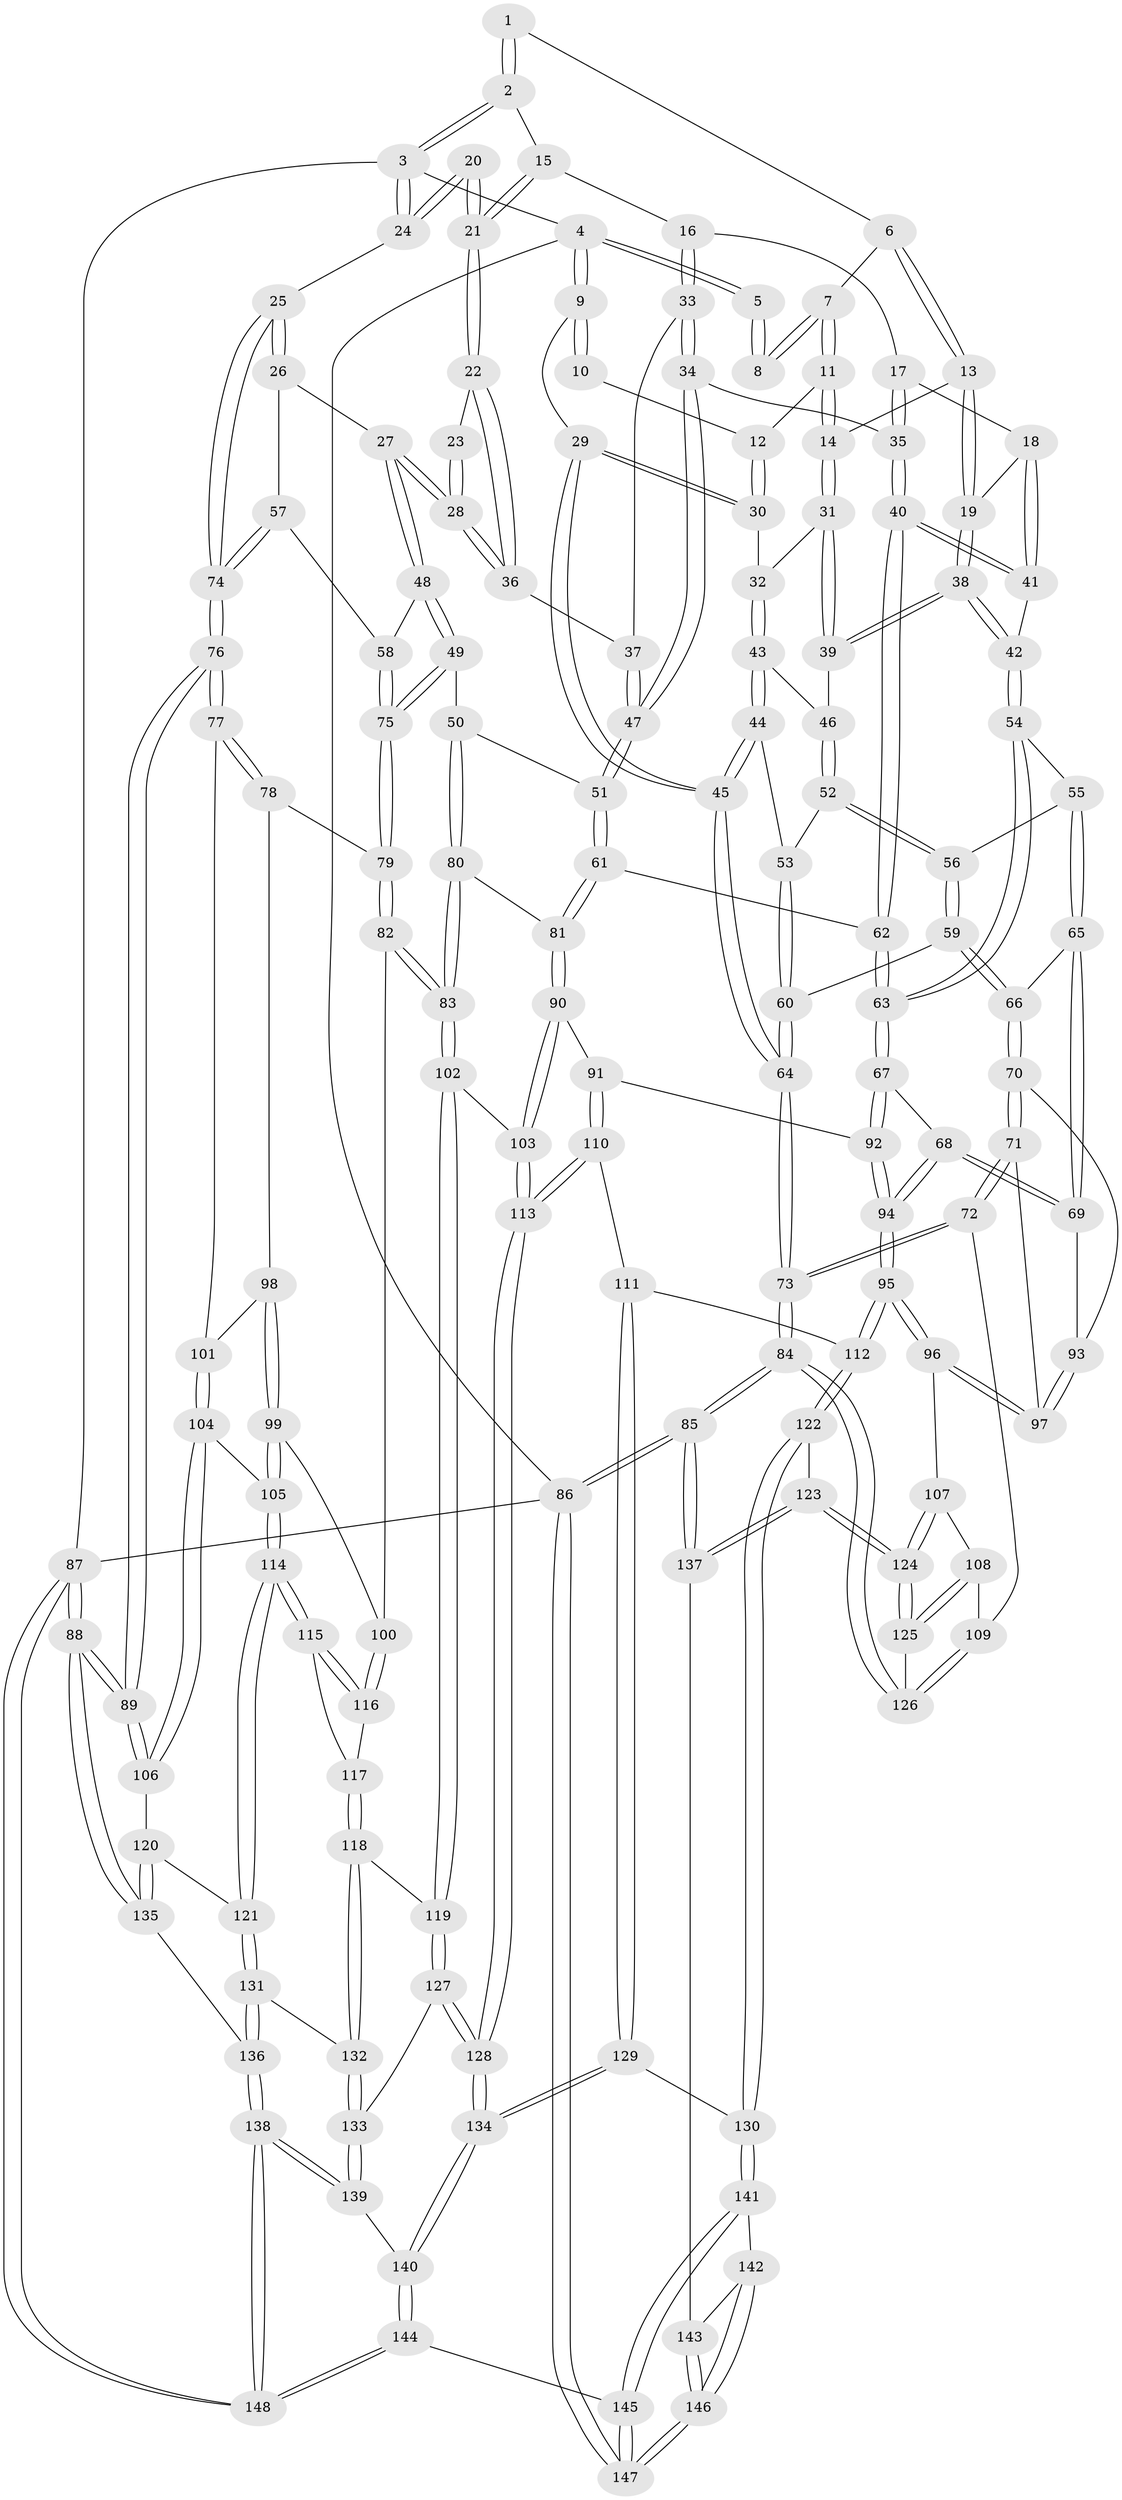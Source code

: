 // Generated by graph-tools (version 1.1) at 2025/01/03/09/25 05:01:33]
// undirected, 148 vertices, 367 edges
graph export_dot {
graph [start="1"]
  node [color=gray90,style=filled];
  1 [pos="+0.33195097936299794+0"];
  2 [pos="+0.5784931115819985+0"];
  3 [pos="+1+0"];
  4 [pos="+0+0"];
  5 [pos="+0.283960654107244+0"];
  6 [pos="+0.2513125275893293+0.06706598855170783"];
  7 [pos="+0.1921625853305047+0.06924909690432057"];
  8 [pos="+0.16481589024991625+0.04126161812497228"];
  9 [pos="+0+0"];
  10 [pos="+0.13975115317965575+0.04257499576821675"];
  11 [pos="+0.1572876881846623+0.13727066343290295"];
  12 [pos="+0.13698730977288312+0.13181121557602707"];
  13 [pos="+0.2881945791925862+0.14143231892762087"];
  14 [pos="+0.17070248688466452+0.1527480217527748"];
  15 [pos="+0.5815223044546162+0"];
  16 [pos="+0.5764220930947234+0"];
  17 [pos="+0.4686879984305758+0.06636827681028708"];
  18 [pos="+0.42257414477258387+0.10962204665793984"];
  19 [pos="+0.3080496558347794+0.1562194733913274"];
  20 [pos="+0.9320305539103572+0.06351902049270161"];
  21 [pos="+0.7233296169504809+0.08101358170715242"];
  22 [pos="+0.7586404318632386+0.1478480107528786"];
  23 [pos="+0.8935003084969805+0.1247134112552051"];
  24 [pos="+1+0"];
  25 [pos="+1+0.19231419031683283"];
  26 [pos="+1+0.2542992009461541"];
  27 [pos="+0.9386122202925044+0.25639870225284905"];
  28 [pos="+0.9309730919479104+0.2528472933296555"];
  29 [pos="+0+0"];
  30 [pos="+0.05187074670198863+0.12861940334462257"];
  31 [pos="+0.16655948337434226+0.22819621122297892"];
  32 [pos="+0.11510648193710885+0.22833765901761535"];
  33 [pos="+0.5853326232111055+0.21672863357730482"];
  34 [pos="+0.58246059043061+0.2639210108771746"];
  35 [pos="+0.5010996578129433+0.32052332892801383"];
  36 [pos="+0.778665421832647+0.21911224204823043"];
  37 [pos="+0.7748014000718431+0.22553603828885782"];
  38 [pos="+0.27446176821246854+0.30982006348136076"];
  39 [pos="+0.2236284603675779+0.2893501341132593"];
  40 [pos="+0.48397796369021506+0.33879200811980376"];
  41 [pos="+0.423231395438834+0.2199363969708504"];
  42 [pos="+0.2757355077665532+0.3120542757074701"];
  43 [pos="+0.08616709077078523+0.2546263447423462"];
  44 [pos="+0+0.19855741683824119"];
  45 [pos="+0+0.13620264985945796"];
  46 [pos="+0.09775271878554158+0.3258816988854583"];
  47 [pos="+0.7193142488169382+0.3319560390341195"];
  48 [pos="+0.8797999837876286+0.3561396584674455"];
  49 [pos="+0.7485939030247579+0.4002153221637837"];
  50 [pos="+0.7425098998728566+0.397764460013086"];
  51 [pos="+0.7237320824341976+0.36990487538733535"];
  52 [pos="+0.07895796132813257+0.3493764685066556"];
  53 [pos="+0.06713125194575158+0.34934099517607176"];
  54 [pos="+0.2812919041169167+0.326291555892421"];
  55 [pos="+0.14393623602319142+0.4130516023082909"];
  56 [pos="+0.11029237847177607+0.3983468092676845"];
  57 [pos="+0.93088771224463+0.4457138976998257"];
  58 [pos="+0.9301243042678008+0.44585727103605904"];
  59 [pos="+0.05898953269081018+0.4601097124798869"];
  60 [pos="+0+0.4433615173517348"];
  61 [pos="+0.49818289008766975+0.44040669564990026"];
  62 [pos="+0.4521615615238557+0.4089533216402051"];
  63 [pos="+0.36492295174060724+0.4226548503099907"];
  64 [pos="+0+0.4979854765749754"];
  65 [pos="+0.16193044151293173+0.4984830087431212"];
  66 [pos="+0.09865709823907223+0.5199975796192526"];
  67 [pos="+0.3322761488361341+0.484050953588216"];
  68 [pos="+0.25080683108393154+0.5277574803928705"];
  69 [pos="+0.23117048127688214+0.5257356320340997"];
  70 [pos="+0.07241435794431268+0.5609746605430868"];
  71 [pos="+0.05466937766012689+0.5842327487973795"];
  72 [pos="+0+0.599393564575225"];
  73 [pos="+0+0.588039831476964"];
  74 [pos="+1+0.4950615967877192"];
  75 [pos="+0.8572015677069446+0.5081856554546459"];
  76 [pos="+1+0.569657200841197"];
  77 [pos="+1+0.5773246330602616"];
  78 [pos="+0.8932544118445186+0.5568357295284337"];
  79 [pos="+0.8576535656873587+0.5188803162170972"];
  80 [pos="+0.6609102342674068+0.5599949708995605"];
  81 [pos="+0.5373427467317403+0.5058936865998249"];
  82 [pos="+0.7371615059565452+0.6260261134445811"];
  83 [pos="+0.6928331718667191+0.628005785224453"];
  84 [pos="+0+1"];
  85 [pos="+0+1"];
  86 [pos="+0+1"];
  87 [pos="+1+1"];
  88 [pos="+1+1"];
  89 [pos="+1+0.7087975098651561"];
  90 [pos="+0.5030404259306498+0.6059444510583851"];
  91 [pos="+0.39614770181875564+0.6393453851015675"];
  92 [pos="+0.3828699182051276+0.6211721908581928"];
  93 [pos="+0.17045532766044535+0.5800469013863429"];
  94 [pos="+0.23091851110361272+0.6711886883159442"];
  95 [pos="+0.22339469212174634+0.6878666051759094"];
  96 [pos="+0.1306376822499102+0.674285495481518"];
  97 [pos="+0.11877666644004566+0.6497956376418432"];
  98 [pos="+0.8936496892588022+0.5881715104834528"];
  99 [pos="+0.8361601542218784+0.6750576730180821"];
  100 [pos="+0.7900979077582966+0.6623137428613523"];
  101 [pos="+0.9248798435064286+0.6505636392838491"];
  102 [pos="+0.6734580135575516+0.6603299074550484"];
  103 [pos="+0.5617631056436838+0.6964744891274848"];
  104 [pos="+0.9233911885687032+0.6655873527711885"];
  105 [pos="+0.8466707078439287+0.6841091162570586"];
  106 [pos="+0.9823964466696951+0.7437406982587684"];
  107 [pos="+0.1180682833544929+0.6912094813559498"];
  108 [pos="+0.06680165041443867+0.7192779979767141"];
  109 [pos="+0.05026178731008197+0.7171296905393666"];
  110 [pos="+0.39709689333650366+0.7390344656152169"];
  111 [pos="+0.28076108506786007+0.7354417098458126"];
  112 [pos="+0.24332104087773862+0.7251573982163023"];
  113 [pos="+0.4693397837114659+0.8291683798221254"];
  114 [pos="+0.8830089355416335+0.7966616896704278"];
  115 [pos="+0.82575419843596+0.7809710855201187"];
  116 [pos="+0.7903767447555915+0.6947799214408233"];
  117 [pos="+0.7740370922680883+0.7754218161182054"];
  118 [pos="+0.736021237681853+0.7842903265409509"];
  119 [pos="+0.6957902934194392+0.7596188705893977"];
  120 [pos="+0.8913741061543984+0.8040018989628666"];
  121 [pos="+0.8907419447757847+0.8039016802553215"];
  122 [pos="+0.17931949220528284+0.8543373090995039"];
  123 [pos="+0.15728850364116934+0.8611106864662168"];
  124 [pos="+0.13940695825591826+0.8336668478946871"];
  125 [pos="+0.06788274561258754+0.7818813509192624"];
  126 [pos="+0+0.8201551777787607"];
  127 [pos="+0.6226935571743957+0.8416706567795432"];
  128 [pos="+0.4703857377414861+0.8370235490004341"];
  129 [pos="+0.3048056322155705+0.8952771503224697"];
  130 [pos="+0.2921998563638631+0.8981302294538118"];
  131 [pos="+0.8027176322593488+0.8855417114232003"];
  132 [pos="+0.7521234013829987+0.8629161789794707"];
  133 [pos="+0.6785380823123246+0.9015527395506843"];
  134 [pos="+0.4499003067689277+0.8908994252644539"];
  135 [pos="+0.9508985064440021+0.9108970421832113"];
  136 [pos="+0.8113198182707458+0.9574821701327225"];
  137 [pos="+0.12919566331124463+0.8949907624559716"];
  138 [pos="+0.7609178450599734+1"];
  139 [pos="+0.6787022283038509+0.9304311820086342"];
  140 [pos="+0.47093637928709264+0.9859925443985555"];
  141 [pos="+0.2778560781250961+0.9377874333820799"];
  142 [pos="+0.23270166243837703+1"];
  143 [pos="+0.1397972234060167+0.9085913785509381"];
  144 [pos="+0.4814292940230543+1"];
  145 [pos="+0.41624482521727024+1"];
  146 [pos="+0.22474918979825356+1"];
  147 [pos="+0.2234883885782863+1"];
  148 [pos="+0.7656248016694966+1"];
  1 -- 2;
  1 -- 2;
  1 -- 6;
  2 -- 3;
  2 -- 3;
  2 -- 15;
  3 -- 4;
  3 -- 24;
  3 -- 24;
  3 -- 87;
  4 -- 5;
  4 -- 5;
  4 -- 9;
  4 -- 9;
  4 -- 86;
  5 -- 8;
  5 -- 8;
  6 -- 7;
  6 -- 13;
  6 -- 13;
  7 -- 8;
  7 -- 8;
  7 -- 11;
  7 -- 11;
  9 -- 10;
  9 -- 10;
  9 -- 29;
  10 -- 12;
  11 -- 12;
  11 -- 14;
  11 -- 14;
  12 -- 30;
  12 -- 30;
  13 -- 14;
  13 -- 19;
  13 -- 19;
  14 -- 31;
  14 -- 31;
  15 -- 16;
  15 -- 21;
  15 -- 21;
  16 -- 17;
  16 -- 33;
  16 -- 33;
  17 -- 18;
  17 -- 35;
  17 -- 35;
  18 -- 19;
  18 -- 41;
  18 -- 41;
  19 -- 38;
  19 -- 38;
  20 -- 21;
  20 -- 21;
  20 -- 24;
  20 -- 24;
  21 -- 22;
  21 -- 22;
  22 -- 23;
  22 -- 36;
  22 -- 36;
  23 -- 28;
  23 -- 28;
  24 -- 25;
  25 -- 26;
  25 -- 26;
  25 -- 74;
  25 -- 74;
  26 -- 27;
  26 -- 57;
  27 -- 28;
  27 -- 28;
  27 -- 48;
  27 -- 48;
  28 -- 36;
  28 -- 36;
  29 -- 30;
  29 -- 30;
  29 -- 45;
  29 -- 45;
  30 -- 32;
  31 -- 32;
  31 -- 39;
  31 -- 39;
  32 -- 43;
  32 -- 43;
  33 -- 34;
  33 -- 34;
  33 -- 37;
  34 -- 35;
  34 -- 47;
  34 -- 47;
  35 -- 40;
  35 -- 40;
  36 -- 37;
  37 -- 47;
  37 -- 47;
  38 -- 39;
  38 -- 39;
  38 -- 42;
  38 -- 42;
  39 -- 46;
  40 -- 41;
  40 -- 41;
  40 -- 62;
  40 -- 62;
  41 -- 42;
  42 -- 54;
  42 -- 54;
  43 -- 44;
  43 -- 44;
  43 -- 46;
  44 -- 45;
  44 -- 45;
  44 -- 53;
  45 -- 64;
  45 -- 64;
  46 -- 52;
  46 -- 52;
  47 -- 51;
  47 -- 51;
  48 -- 49;
  48 -- 49;
  48 -- 58;
  49 -- 50;
  49 -- 75;
  49 -- 75;
  50 -- 51;
  50 -- 80;
  50 -- 80;
  51 -- 61;
  51 -- 61;
  52 -- 53;
  52 -- 56;
  52 -- 56;
  53 -- 60;
  53 -- 60;
  54 -- 55;
  54 -- 63;
  54 -- 63;
  55 -- 56;
  55 -- 65;
  55 -- 65;
  56 -- 59;
  56 -- 59;
  57 -- 58;
  57 -- 74;
  57 -- 74;
  58 -- 75;
  58 -- 75;
  59 -- 60;
  59 -- 66;
  59 -- 66;
  60 -- 64;
  60 -- 64;
  61 -- 62;
  61 -- 81;
  61 -- 81;
  62 -- 63;
  62 -- 63;
  63 -- 67;
  63 -- 67;
  64 -- 73;
  64 -- 73;
  65 -- 66;
  65 -- 69;
  65 -- 69;
  66 -- 70;
  66 -- 70;
  67 -- 68;
  67 -- 92;
  67 -- 92;
  68 -- 69;
  68 -- 69;
  68 -- 94;
  68 -- 94;
  69 -- 93;
  70 -- 71;
  70 -- 71;
  70 -- 93;
  71 -- 72;
  71 -- 72;
  71 -- 97;
  72 -- 73;
  72 -- 73;
  72 -- 109;
  73 -- 84;
  73 -- 84;
  74 -- 76;
  74 -- 76;
  75 -- 79;
  75 -- 79;
  76 -- 77;
  76 -- 77;
  76 -- 89;
  76 -- 89;
  77 -- 78;
  77 -- 78;
  77 -- 101;
  78 -- 79;
  78 -- 98;
  79 -- 82;
  79 -- 82;
  80 -- 81;
  80 -- 83;
  80 -- 83;
  81 -- 90;
  81 -- 90;
  82 -- 83;
  82 -- 83;
  82 -- 100;
  83 -- 102;
  83 -- 102;
  84 -- 85;
  84 -- 85;
  84 -- 126;
  84 -- 126;
  85 -- 86;
  85 -- 86;
  85 -- 137;
  85 -- 137;
  86 -- 147;
  86 -- 147;
  86 -- 87;
  87 -- 88;
  87 -- 88;
  87 -- 148;
  87 -- 148;
  88 -- 89;
  88 -- 89;
  88 -- 135;
  88 -- 135;
  89 -- 106;
  89 -- 106;
  90 -- 91;
  90 -- 103;
  90 -- 103;
  91 -- 92;
  91 -- 110;
  91 -- 110;
  92 -- 94;
  92 -- 94;
  93 -- 97;
  93 -- 97;
  94 -- 95;
  94 -- 95;
  95 -- 96;
  95 -- 96;
  95 -- 112;
  95 -- 112;
  96 -- 97;
  96 -- 97;
  96 -- 107;
  98 -- 99;
  98 -- 99;
  98 -- 101;
  99 -- 100;
  99 -- 105;
  99 -- 105;
  100 -- 116;
  100 -- 116;
  101 -- 104;
  101 -- 104;
  102 -- 103;
  102 -- 119;
  102 -- 119;
  103 -- 113;
  103 -- 113;
  104 -- 105;
  104 -- 106;
  104 -- 106;
  105 -- 114;
  105 -- 114;
  106 -- 120;
  107 -- 108;
  107 -- 124;
  107 -- 124;
  108 -- 109;
  108 -- 125;
  108 -- 125;
  109 -- 126;
  109 -- 126;
  110 -- 111;
  110 -- 113;
  110 -- 113;
  111 -- 112;
  111 -- 129;
  111 -- 129;
  112 -- 122;
  112 -- 122;
  113 -- 128;
  113 -- 128;
  114 -- 115;
  114 -- 115;
  114 -- 121;
  114 -- 121;
  115 -- 116;
  115 -- 116;
  115 -- 117;
  116 -- 117;
  117 -- 118;
  117 -- 118;
  118 -- 119;
  118 -- 132;
  118 -- 132;
  119 -- 127;
  119 -- 127;
  120 -- 121;
  120 -- 135;
  120 -- 135;
  121 -- 131;
  121 -- 131;
  122 -- 123;
  122 -- 130;
  122 -- 130;
  123 -- 124;
  123 -- 124;
  123 -- 137;
  123 -- 137;
  124 -- 125;
  124 -- 125;
  125 -- 126;
  127 -- 128;
  127 -- 128;
  127 -- 133;
  128 -- 134;
  128 -- 134;
  129 -- 130;
  129 -- 134;
  129 -- 134;
  130 -- 141;
  130 -- 141;
  131 -- 132;
  131 -- 136;
  131 -- 136;
  132 -- 133;
  132 -- 133;
  133 -- 139;
  133 -- 139;
  134 -- 140;
  134 -- 140;
  135 -- 136;
  136 -- 138;
  136 -- 138;
  137 -- 143;
  138 -- 139;
  138 -- 139;
  138 -- 148;
  138 -- 148;
  139 -- 140;
  140 -- 144;
  140 -- 144;
  141 -- 142;
  141 -- 145;
  141 -- 145;
  142 -- 143;
  142 -- 146;
  142 -- 146;
  143 -- 146;
  143 -- 146;
  144 -- 145;
  144 -- 148;
  144 -- 148;
  145 -- 147;
  145 -- 147;
  146 -- 147;
  146 -- 147;
}
